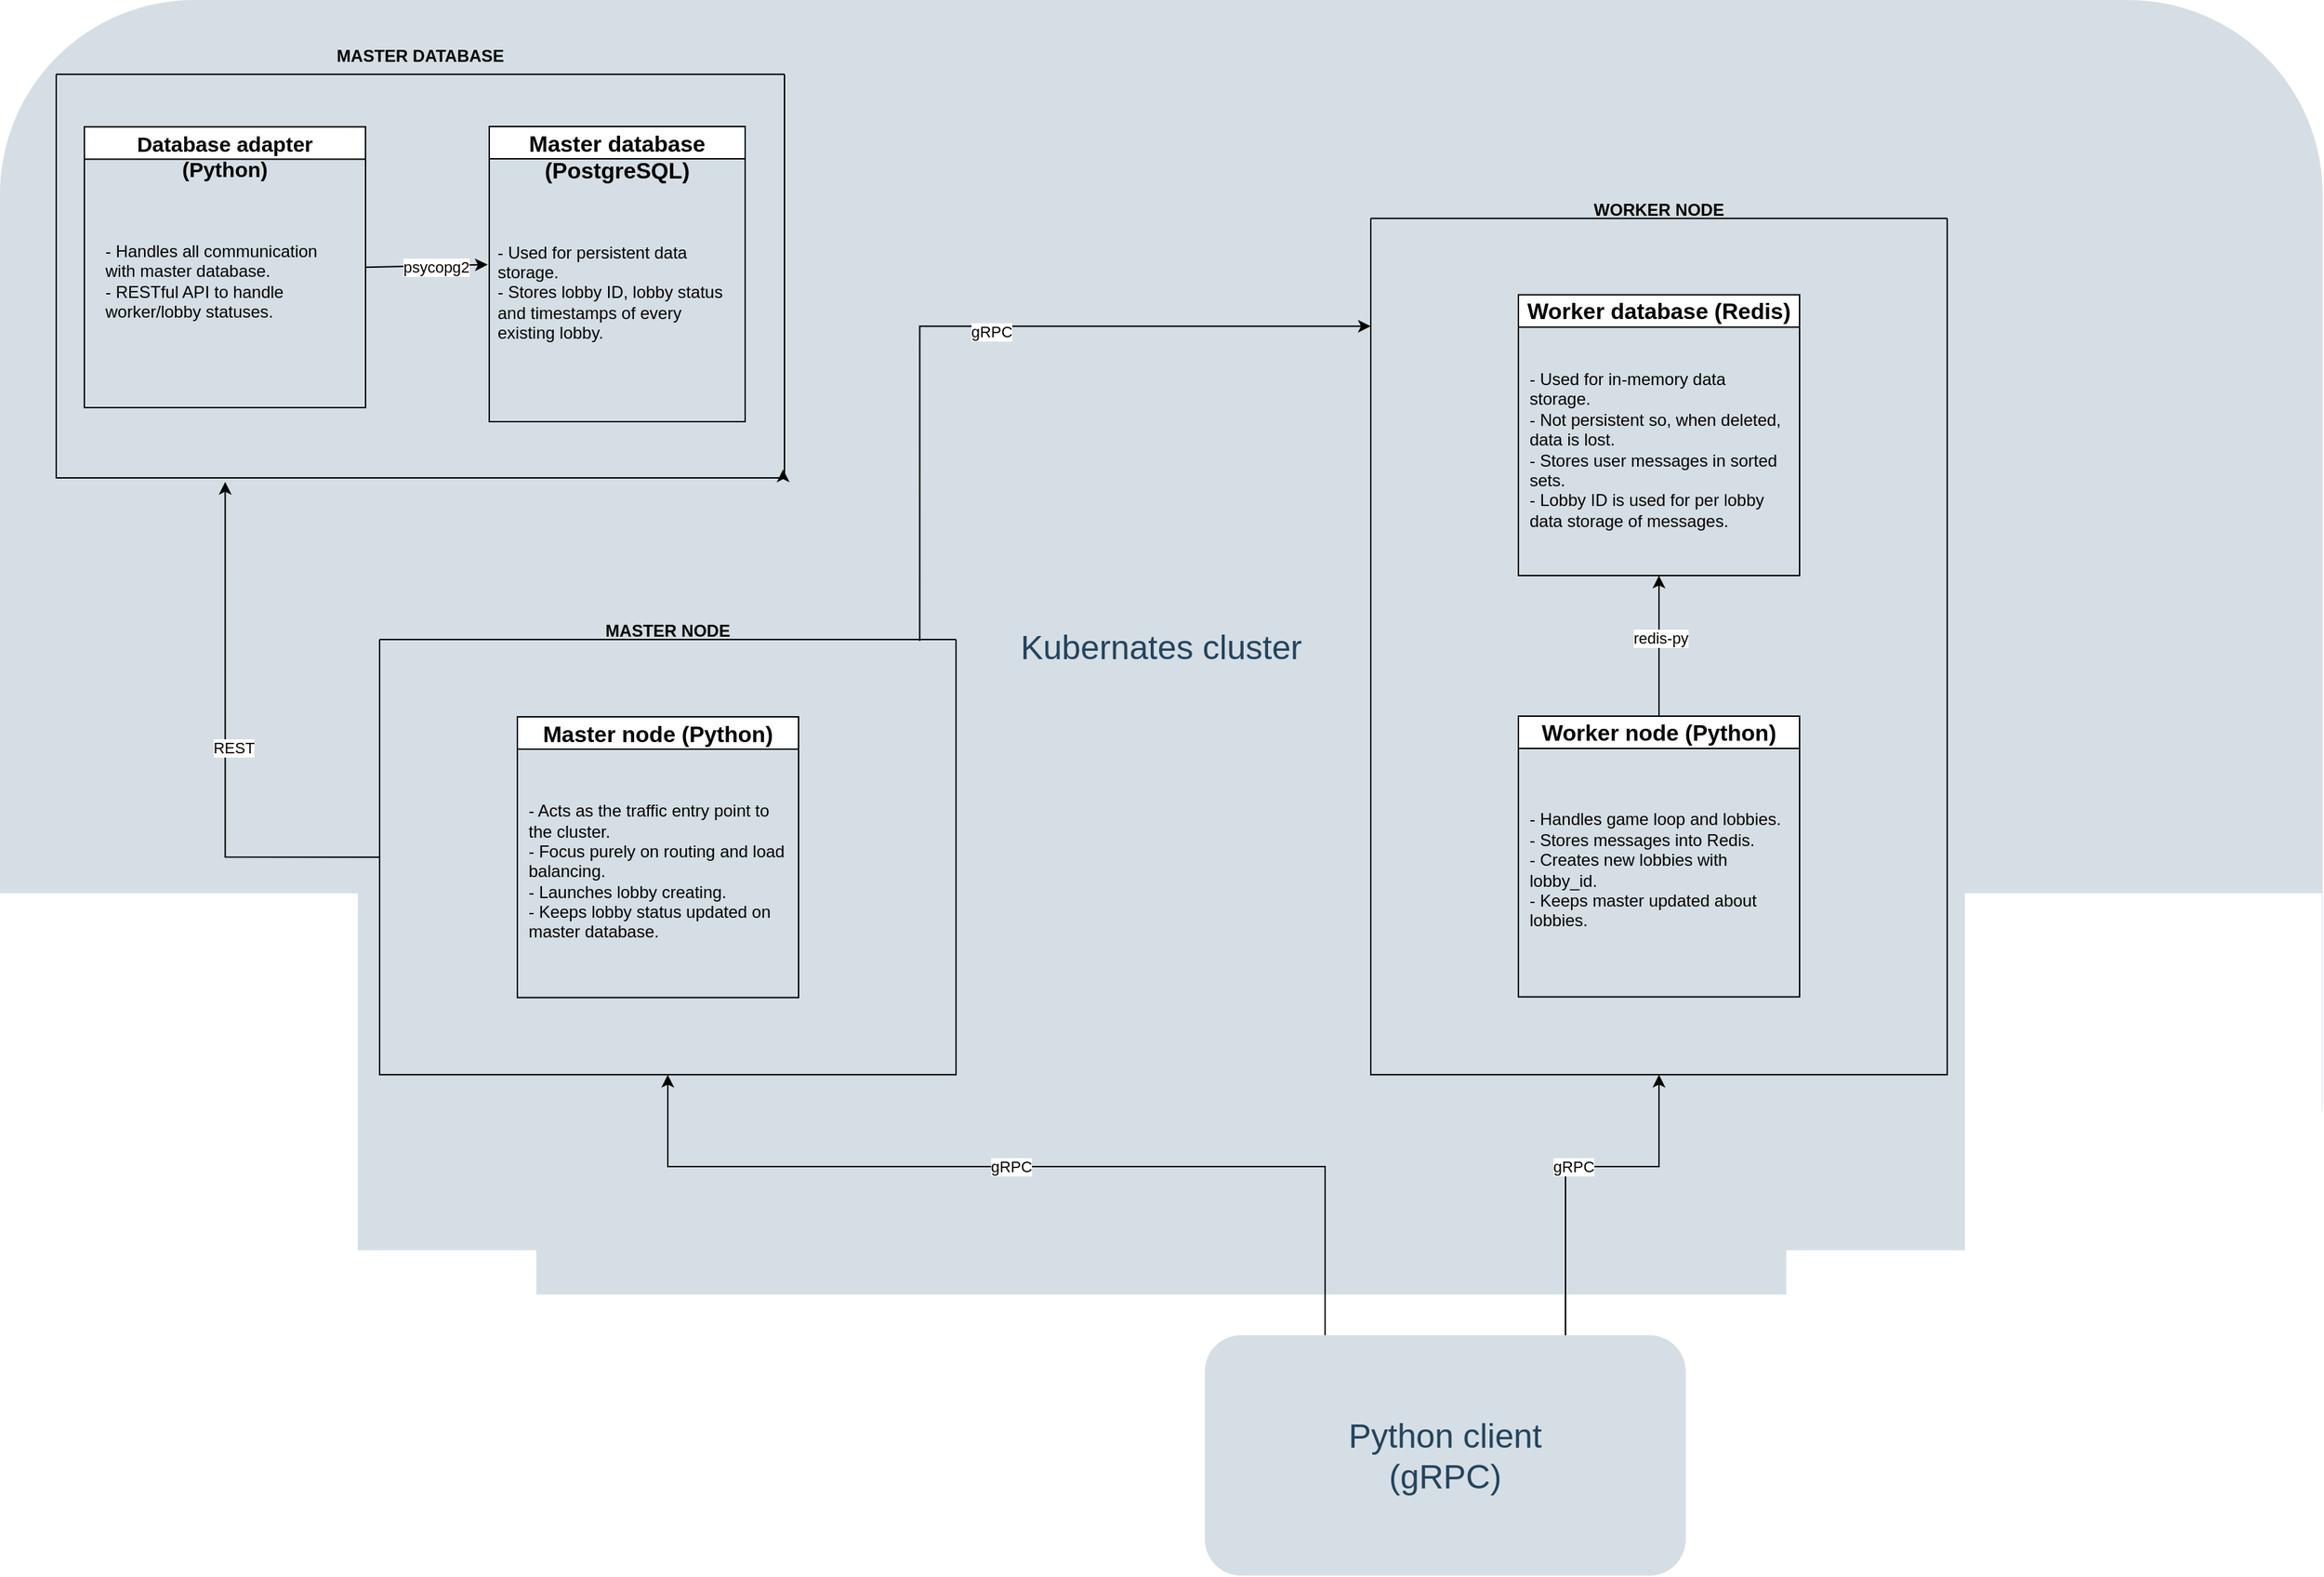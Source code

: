 <mxfile version="24.2.5" type="github">
  <diagram id="6a731a19-8d31-9384-78a2-239565b7b9f0" name="Page-1">
    <mxGraphModel dx="2464" dy="2230" grid="1" gridSize="10" guides="1" tooltips="1" connect="1" arrows="1" fold="1" page="1" pageScale="1" pageWidth="827" pageHeight="1169" background="none" math="0" shadow="0">
      <root>
        <mxCell id="0" />
        <mxCell id="1" parent="0" />
        <mxCell id="nHsERuX6E_DnSSbxe-_6-2100" value="" style="group;movable=1;resizable=1;rotatable=1;deletable=1;editable=1;locked=0;connectable=1;" parent="1" vertex="1" connectable="0">
          <mxGeometry x="-200" y="-270" width="1652" height="920" as="geometry" />
        </mxCell>
        <mxCell id="2093" value="Kubernates cluster" style="rounded=1;whiteSpace=wrap;html=1;strokeColor=none;fillColor=#BAC8D3;fontSize=24;fontColor=#23445D;align=center;opacity=60;movable=0;resizable=0;rotatable=0;deletable=0;editable=0;locked=1;connectable=0;" parent="nHsERuX6E_DnSSbxe-_6-2100" vertex="1">
          <mxGeometry width="1652" height="921" as="geometry" />
        </mxCell>
        <mxCell id="nHsERuX6E_DnSSbxe-_6-2104" value="" style="group" parent="nHsERuX6E_DnSSbxe-_6-2100" vertex="1" connectable="0">
          <mxGeometry x="1080" y="509.446" width="200" height="199.783" as="geometry" />
        </mxCell>
        <mxCell id="nHsERuX6E_DnSSbxe-_6-2105" value="- Handles game loop and lobbies.&lt;br&gt;- Stores messages into Redis.&lt;br&gt;- Creates new lobbies with lobby_id.&lt;br&gt;- Keeps master updated about lobbies." style="text;strokeColor=none;fillColor=none;align=left;verticalAlign=middle;spacingLeft=4;spacingRight=4;overflow=hidden;points=[[0,0.5],[1,0.5]];portConstraint=eastwest;rotatable=0;whiteSpace=wrap;html=1;" parent="nHsERuX6E_DnSSbxe-_6-2104" vertex="1">
          <mxGeometry x="2" y="19.978" width="196" height="179.805" as="geometry" />
        </mxCell>
        <mxCell id="nHsERuX6E_DnSSbxe-_6-2106" value="&lt;font style=&quot;font-size: 16px;&quot;&gt;Worker node (Python)&lt;/font&gt;&lt;span style=&quot;color: rgba(0, 0, 0, 0); font-family: monospace; font-size: 0px; font-weight: 400; text-align: start; text-wrap: nowrap;&quot;&gt;%3CmxGraphModel%3E%3Croot%3E%3CmxCell%20id%3D%220%22%2F%3E%3CmxCell%20id%3D%221%22%20parent%3D%220%22%2F%3E%3CmxCell%20id%3D%222%22%20value%3D%22Kubernates%20cluster%22%20style%3D%22rounded%3D1%3BwhiteSpace%3Dwrap%3Bhtml%3D1%3BstrokeColor%3Dnone%3BfillColor%3D%23BAC8D3%3BfontSize%3D24%3BfontColor%3D%2323445D%3Balign%3Dcenter%3Bopacity%3D60%3B%22%20vertex%3D%221%22%20parent%3D%221%22%3E%3CmxGeometry%20x%3D%22-40%22%20width%3D%221692%22%20height%3D%22631%22%20as%3D%22geometry%22%2F%3E%3C%2FmxCell%3E%3C%2Froot%3E%3C%2FmxGraphModel%3E&lt;/span&gt;" style="swimlane;whiteSpace=wrap;html=1;" parent="nHsERuX6E_DnSSbxe-_6-2104" vertex="1">
          <mxGeometry width="200" height="199.783" as="geometry">
            <mxRectangle x="214" y="120" width="190" height="30" as="alternateBounds" />
          </mxGeometry>
        </mxCell>
        <mxCell id="nHsERuX6E_DnSSbxe-_6-2108" value="" style="group" parent="nHsERuX6E_DnSSbxe-_6-2100" vertex="1" connectable="0">
          <mxGeometry x="1080" y="209.772" width="200" height="199.783" as="geometry" />
        </mxCell>
        <mxCell id="nHsERuX6E_DnSSbxe-_6-2109" value="- Used for in-memory data storage.&lt;div&gt;- Not persistent so, when deleted, data is lost.&lt;/div&gt;&lt;div&gt;- Stores user messages in sorted sets.&amp;nbsp;&lt;br&gt;- Lobby ID is used for per lobby data storage of messages.&lt;/div&gt;" style="text;strokeColor=none;fillColor=none;align=left;verticalAlign=middle;spacingLeft=4;spacingRight=4;overflow=hidden;points=[[0,0.5],[1,0.5]];portConstraint=eastwest;rotatable=0;whiteSpace=wrap;html=1;" parent="nHsERuX6E_DnSSbxe-_6-2108" vertex="1">
          <mxGeometry x="2" y="19.978" width="196" height="179.805" as="geometry" />
        </mxCell>
        <mxCell id="nHsERuX6E_DnSSbxe-_6-2110" value="&lt;span style=&quot;font-size: 16px;&quot;&gt;Worker database (Redis)&lt;/span&gt;" style="swimlane;whiteSpace=wrap;html=1;" parent="nHsERuX6E_DnSSbxe-_6-2108" vertex="1">
          <mxGeometry width="200" height="199.783" as="geometry">
            <mxRectangle x="214" y="120" width="190" height="30" as="alternateBounds" />
          </mxGeometry>
        </mxCell>
        <mxCell id="nHsERuX6E_DnSSbxe-_6-2111" value="MASTER NODE&#xa;" style="swimlane;startSize=0;" parent="nHsERuX6E_DnSSbxe-_6-2100" vertex="1">
          <mxGeometry x="270" y="455.01" width="410" height="309.66" as="geometry" />
        </mxCell>
        <mxCell id="nHsERuX6E_DnSSbxe-_6-2112" value="WORKER NODE&#xa;" style="swimlane;startSize=0;" parent="nHsERuX6E_DnSSbxe-_6-2100" vertex="1">
          <mxGeometry x="975" y="155.331" width="410" height="609.338" as="geometry" />
        </mxCell>
        <mxCell id="nHsERuX6E_DnSSbxe-_6-2103" value="" style="group" parent="nHsERuX6E_DnSSbxe-_6-2100" vertex="1" connectable="0">
          <mxGeometry x="368" y="510.002" width="200" height="199.783" as="geometry" />
        </mxCell>
        <mxCell id="nHsERuX6E_DnSSbxe-_6-2102" value="- Acts as the traffic entry point to the cluster.&lt;div&gt;- Focus purely on routing and load balancing.&lt;br&gt;- Launches lobby creating.&lt;br&gt;&lt;span style=&quot;background-color: initial;&quot;&gt;- Keeps lobby status updated on master database.&lt;/span&gt;&lt;br&gt;&lt;/div&gt;" style="text;strokeColor=none;fillColor=none;align=left;verticalAlign=middle;spacingLeft=4;spacingRight=4;overflow=hidden;points=[[0,0.5],[1,0.5]];portConstraint=eastwest;rotatable=0;whiteSpace=wrap;html=1;" parent="nHsERuX6E_DnSSbxe-_6-2103" vertex="1">
          <mxGeometry x="2" y="19.978" width="196" height="179.805" as="geometry" />
        </mxCell>
        <mxCell id="nHsERuX6E_DnSSbxe-_6-2095" value="&lt;font style=&quot;font-size: 16px;&quot;&gt;Master node (Python)&lt;/font&gt;&lt;span style=&quot;color: rgba(0, 0, 0, 0); font-family: monospace; font-size: 0px; font-weight: 400; text-align: start; text-wrap: nowrap;&quot;&gt;%3CmxGraphModel%3E%3Croot%3E%3CmxCell%20id%3D%220%22%2F%3E%3CmxCell%20id%3D%221%22%20parent%3D%220%22%2F%3E%3CmxCell%20id%3D%222%22%20value%3D%22Kubernates%20cluster%22%20style%3D%22rounded%3D1%3BwhiteSpace%3Dwrap%3Bhtml%3D1%3BstrokeColor%3Dnone%3BfillColor%3D%23BAC8D3%3BfontSize%3D24%3BfontColor%3D%2323445D%3Balign%3Dcenter%3Bopacity%3D60%3B%22%20vertex%3D%221%22%20parent%3D%221%22%3E%3CmxGeometry%20x%3D%22-40%22%20width%3D%221692%22%20height%3D%22631%22%20as%3D%22geometry%22%2F%3E%3C%2FmxCell%3E%3C%2Froot%3E%3C%2FmxGraphModel%3E&lt;/span&gt;" style="swimlane;whiteSpace=wrap;html=1;" parent="nHsERuX6E_DnSSbxe-_6-2103" vertex="1">
          <mxGeometry width="200" height="199.783" as="geometry">
            <mxRectangle x="214" y="120" width="190" height="30" as="alternateBounds" />
          </mxGeometry>
        </mxCell>
        <mxCell id="nHsERuX6E_DnSSbxe-_6-2168" style="edgeStyle=orthogonalEdgeStyle;rounded=0;orthogonalLoop=1;jettySize=auto;html=1;exitX=0.937;exitY=0.003;exitDx=0;exitDy=0;entryX=0;entryY=0.126;entryDx=0;entryDy=0;entryPerimeter=0;exitPerimeter=0;" parent="nHsERuX6E_DnSSbxe-_6-2100" source="nHsERuX6E_DnSSbxe-_6-2111" target="nHsERuX6E_DnSSbxe-_6-2112" edge="1">
          <mxGeometry relative="1" as="geometry" />
        </mxCell>
        <mxCell id="nHsERuX6E_DnSSbxe-_6-2169" value="gRPC" style="edgeLabel;html=1;align=center;verticalAlign=middle;resizable=0;points=[];" parent="nHsERuX6E_DnSSbxe-_6-2168" vertex="1" connectable="0">
          <mxGeometry x="-0.002" y="-4" relative="1" as="geometry">
            <mxPoint x="2" as="offset" />
          </mxGeometry>
        </mxCell>
        <mxCell id="nHsERuX6E_DnSSbxe-_6-2175" value="" style="endArrow=classic;html=1;rounded=0;exitX=0.5;exitY=0;exitDx=0;exitDy=0;entryX=0.5;entryY=1;entryDx=0;entryDy=0;" parent="nHsERuX6E_DnSSbxe-_6-2100" source="nHsERuX6E_DnSSbxe-_6-2106" target="nHsERuX6E_DnSSbxe-_6-2110" edge="1">
          <mxGeometry width="50" height="50" relative="1" as="geometry">
            <mxPoint x="658" y="720" as="sourcePoint" />
            <mxPoint x="708" y="670" as="targetPoint" />
          </mxGeometry>
        </mxCell>
        <mxCell id="nHsERuX6E_DnSSbxe-_6-2176" value="redis-py" style="edgeLabel;html=1;align=center;verticalAlign=middle;resizable=0;points=[];" parent="nHsERuX6E_DnSSbxe-_6-2175" vertex="1" connectable="0">
          <mxGeometry x="0.123" y="-1" relative="1" as="geometry">
            <mxPoint as="offset" />
          </mxGeometry>
        </mxCell>
        <mxCell id="nHsERuX6E_DnSSbxe-_6-2170" value="" style="group" parent="nHsERuX6E_DnSSbxe-_6-2100" vertex="1" connectable="0">
          <mxGeometry x="60" y="100.002" width="200" height="199.783" as="geometry" />
        </mxCell>
        <mxCell id="nHsERuX6E_DnSSbxe-_6-2172" value="&lt;div&gt;&lt;font style=&quot;font-size: 15px;&quot;&gt;&lt;br&gt;&lt;/font&gt;&lt;/div&gt;&lt;font style=&quot;font-size: 15px;&quot;&gt;Database adapter&lt;br&gt;(Python)&lt;/font&gt;" style="swimlane;whiteSpace=wrap;html=1;" parent="nHsERuX6E_DnSSbxe-_6-2170" vertex="1">
          <mxGeometry y="-9.77" width="200" height="199.783" as="geometry">
            <mxRectangle y="-9.77" width="190" height="49.77" as="alternateBounds" />
          </mxGeometry>
        </mxCell>
        <mxCell id="PMS9UKa3VKKSs420xkC8-2093" value="&lt;div&gt;&lt;span style=&quot;font-size: 16px;&quot;&gt;&lt;br&gt;&lt;/span&gt;&lt;/div&gt;&lt;span style=&quot;font-size: 16px;&quot;&gt;Master database (PostgreSQL)&lt;/span&gt;" style="swimlane;whiteSpace=wrap;html=1;" vertex="1" parent="nHsERuX6E_DnSSbxe-_6-2100">
          <mxGeometry x="348" y="90" width="182" height="210" as="geometry">
            <mxRectangle y="-9.77" width="190" height="49.77" as="alternateBounds" />
          </mxGeometry>
        </mxCell>
        <mxCell id="PMS9UKa3VKKSs420xkC8-2100" value="MASTER DATABASE&#xa;&#xa;" style="swimlane;startSize=0;" vertex="1" parent="PMS9UKa3VKKSs420xkC8-2093">
          <mxGeometry x="-308" y="-37.17" width="518" height="287.17" as="geometry" />
        </mxCell>
        <mxCell id="PMS9UKa3VKKSs420xkC8-2101" style="edgeStyle=orthogonalEdgeStyle;rounded=0;orthogonalLoop=1;jettySize=auto;html=1;exitX=1;exitY=1;exitDx=0;exitDy=0;entryX=0.998;entryY=0.979;entryDx=0;entryDy=0;entryPerimeter=0;" edge="1" parent="PMS9UKa3VKKSs420xkC8-2093" source="PMS9UKa3VKKSs420xkC8-2100" target="PMS9UKa3VKKSs420xkC8-2100">
          <mxGeometry relative="1" as="geometry" />
        </mxCell>
        <mxCell id="PMS9UKa3VKKSs420xkC8-2096" value="- Used for persistent data storage.&lt;div&gt;- Stores lobby ID, lobby status and timestamps of every existing lobby.&lt;/div&gt;" style="text;strokeColor=none;fillColor=none;align=left;verticalAlign=middle;spacingLeft=4;spacingRight=4;overflow=hidden;points=[[0,0.5],[1,0.5]];portConstraint=eastwest;rotatable=0;whiteSpace=wrap;html=1;" vertex="1" parent="nHsERuX6E_DnSSbxe-_6-2100">
          <mxGeometry x="348" y="125.33" width="182" height="164.67" as="geometry" />
        </mxCell>
        <mxCell id="nHsERuX6E_DnSSbxe-_6-2173" value="" style="endArrow=classic;html=1;rounded=0;exitX=1;exitY=0.5;exitDx=0;exitDy=0;entryX=-0.006;entryY=0.382;entryDx=0;entryDy=0;entryPerimeter=0;" parent="nHsERuX6E_DnSSbxe-_6-2100" source="nHsERuX6E_DnSSbxe-_6-2172" target="PMS9UKa3VKKSs420xkC8-2096" edge="1">
          <mxGeometry width="50" height="50" relative="1" as="geometry">
            <mxPoint x="-112" y="310" as="sourcePoint" />
            <mxPoint x="228" y="310" as="targetPoint" />
            <Array as="points" />
          </mxGeometry>
        </mxCell>
        <mxCell id="nHsERuX6E_DnSSbxe-_6-2177" value="psycopg2" style="edgeLabel;html=1;align=center;verticalAlign=middle;resizable=0;points=[];" parent="nHsERuX6E_DnSSbxe-_6-2173" vertex="1" connectable="0">
          <mxGeometry x="0.325" y="-1" relative="1" as="geometry">
            <mxPoint x="-8" as="offset" />
          </mxGeometry>
        </mxCell>
        <mxCell id="PMS9UKa3VKKSs420xkC8-2097" style="edgeStyle=orthogonalEdgeStyle;rounded=0;orthogonalLoop=1;jettySize=auto;html=1;exitX=0;exitY=0.5;exitDx=0;exitDy=0;entryX=0.232;entryY=1.01;entryDx=0;entryDy=0;entryPerimeter=0;" edge="1" parent="nHsERuX6E_DnSSbxe-_6-2100" source="nHsERuX6E_DnSSbxe-_6-2111" target="PMS9UKa3VKKSs420xkC8-2100">
          <mxGeometry relative="1" as="geometry">
            <mxPoint x="788" y="425" as="sourcePoint" />
            <mxPoint x="160" y="410" as="targetPoint" />
          </mxGeometry>
        </mxCell>
        <mxCell id="PMS9UKa3VKKSs420xkC8-2098" value="REST" style="edgeLabel;html=1;align=center;verticalAlign=middle;resizable=0;points=[];" vertex="1" connectable="0" parent="PMS9UKa3VKKSs420xkC8-2097">
          <mxGeometry x="-0.002" y="-4" relative="1" as="geometry">
            <mxPoint x="2" as="offset" />
          </mxGeometry>
        </mxCell>
        <mxCell id="PMS9UKa3VKKSs420xkC8-2099" value="- Handles all communication with master database.&lt;br&gt;- RESTful API to handle worker/lobby statuses." style="text;strokeColor=none;fillColor=none;align=left;verticalAlign=middle;spacingLeft=4;spacingRight=4;overflow=hidden;points=[[0,0.5],[1,0.5]];portConstraint=eastwest;rotatable=0;whiteSpace=wrap;html=1;" vertex="1" parent="nHsERuX6E_DnSSbxe-_6-2100">
          <mxGeometry x="69" y="117.56" width="182" height="164.67" as="geometry" />
        </mxCell>
        <mxCell id="nHsERuX6E_DnSSbxe-_6-2094" value="Python client&lt;br&gt;(gRPC)" style="rounded=1;whiteSpace=wrap;html=1;strokeColor=none;fillColor=#BAC8D3;fontSize=24;fontColor=#23445D;align=center;opacity=60;movable=1;resizable=1;rotatable=1;deletable=1;editable=1;locked=0;connectable=1;" parent="1" vertex="1">
          <mxGeometry x="657" y="680" width="342" height="171" as="geometry" />
        </mxCell>
        <mxCell id="nHsERuX6E_DnSSbxe-_6-2142" style="edgeStyle=orthogonalEdgeStyle;rounded=0;orthogonalLoop=1;jettySize=auto;html=1;exitX=0.5;exitY=1;exitDx=0;exitDy=0;" parent="1" source="nHsERuX6E_DnSSbxe-_6-2100" target="nHsERuX6E_DnSSbxe-_6-2100" edge="1">
          <mxGeometry relative="1" as="geometry" />
        </mxCell>
        <mxCell id="nHsERuX6E_DnSSbxe-_6-2143" style="edgeStyle=orthogonalEdgeStyle;rounded=0;orthogonalLoop=1;jettySize=auto;html=1;exitX=0.5;exitY=1;exitDx=0;exitDy=0;" parent="1" source="nHsERuX6E_DnSSbxe-_6-2100" target="nHsERuX6E_DnSSbxe-_6-2100" edge="1">
          <mxGeometry relative="1" as="geometry" />
        </mxCell>
        <mxCell id="nHsERuX6E_DnSSbxe-_6-2164" style="edgeStyle=orthogonalEdgeStyle;rounded=0;orthogonalLoop=1;jettySize=auto;html=1;exitX=0.75;exitY=0;exitDx=0;exitDy=0;entryX=0.5;entryY=1;entryDx=0;entryDy=0;" parent="1" source="nHsERuX6E_DnSSbxe-_6-2094" target="nHsERuX6E_DnSSbxe-_6-2112" edge="1">
          <mxGeometry relative="1" as="geometry">
            <mxPoint x="577" y="364.289" as="sourcePoint" />
            <Array as="points">
              <mxPoint x="906" y="560" />
              <mxPoint x="1182" y="560" />
            </Array>
          </mxGeometry>
        </mxCell>
        <mxCell id="nHsERuX6E_DnSSbxe-_6-2166" value="gRPC" style="edgeLabel;html=1;align=center;verticalAlign=middle;resizable=0;points=[];" parent="nHsERuX6E_DnSSbxe-_6-2164" vertex="1" connectable="0">
          <mxGeometry x="0.053" relative="1" as="geometry">
            <mxPoint as="offset" />
          </mxGeometry>
        </mxCell>
        <mxCell id="z0tiVbKAX3ERPB_ByhYV-2094" style="edgeStyle=orthogonalEdgeStyle;rounded=0;orthogonalLoop=1;jettySize=auto;html=1;exitX=0.25;exitY=0;exitDx=0;exitDy=0;entryX=0.5;entryY=1;entryDx=0;entryDy=0;" parent="1" source="nHsERuX6E_DnSSbxe-_6-2094" target="nHsERuX6E_DnSSbxe-_6-2111" edge="1">
          <mxGeometry relative="1" as="geometry">
            <mxPoint x="916" y="810" as="sourcePoint" />
            <mxPoint x="1192" y="485" as="targetPoint" />
            <Array as="points">
              <mxPoint x="736" y="560" />
              <mxPoint x="477" y="560" />
            </Array>
          </mxGeometry>
        </mxCell>
        <mxCell id="z0tiVbKAX3ERPB_ByhYV-2095" value="gRPC" style="edgeLabel;html=1;align=center;verticalAlign=middle;resizable=0;points=[];" parent="z0tiVbKAX3ERPB_ByhYV-2094" vertex="1" connectable="0">
          <mxGeometry x="0.053" relative="1" as="geometry">
            <mxPoint as="offset" />
          </mxGeometry>
        </mxCell>
      </root>
    </mxGraphModel>
  </diagram>
</mxfile>
